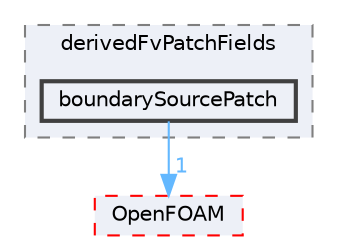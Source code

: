 digraph "src/thermophysicalModels/reactionThermo/derivedFvPatchFields/boundarySourcePatch"
{
 // LATEX_PDF_SIZE
  bgcolor="transparent";
  edge [fontname=Helvetica,fontsize=10,labelfontname=Helvetica,labelfontsize=10];
  node [fontname=Helvetica,fontsize=10,shape=box,height=0.2,width=0.4];
  compound=true
  subgraph clusterdir_b4a598cc3c8559f97d66ffab99cf62b6 {
    graph [ bgcolor="#edf0f7", pencolor="grey50", label="derivedFvPatchFields", fontname=Helvetica,fontsize=10 style="filled,dashed", URL="dir_b4a598cc3c8559f97d66ffab99cf62b6.html",tooltip=""]
  dir_4fda4cdd0ed0fcd5f421b50f2b3a1ac4 [label="boundarySourcePatch", fillcolor="#edf0f7", color="grey25", style="filled,bold", URL="dir_4fda4cdd0ed0fcd5f421b50f2b3a1ac4.html",tooltip=""];
  }
  dir_c5473ff19b20e6ec4dfe5c310b3778a8 [label="OpenFOAM", fillcolor="#edf0f7", color="red", style="filled,dashed", URL="dir_c5473ff19b20e6ec4dfe5c310b3778a8.html",tooltip=""];
  dir_4fda4cdd0ed0fcd5f421b50f2b3a1ac4->dir_c5473ff19b20e6ec4dfe5c310b3778a8 [headlabel="1", labeldistance=1.5 headhref="dir_000330_002695.html" href="dir_000330_002695.html" color="steelblue1" fontcolor="steelblue1"];
}
